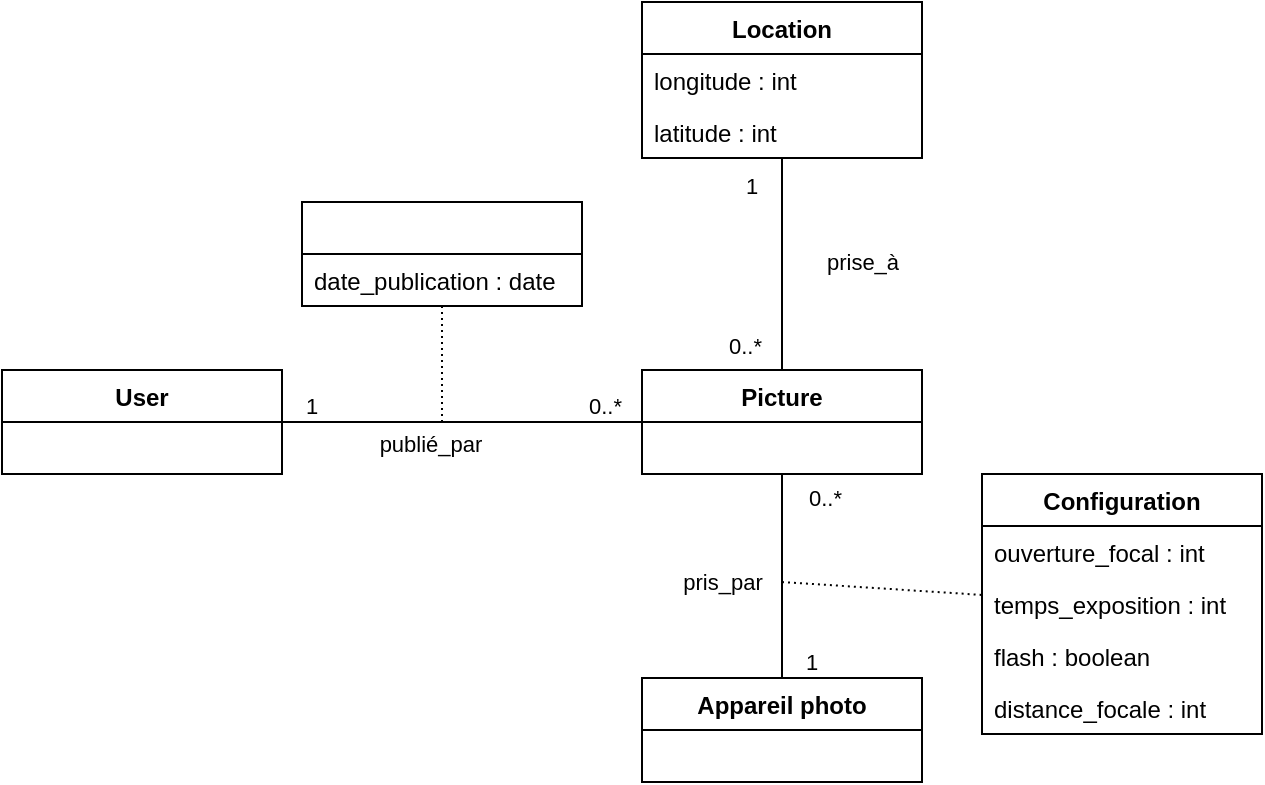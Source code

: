 <mxfile version="13.6.10" type="github">
  <diagram id="JUZ-aZVldM-WZ8tEQ8vl" name="Page-1">
    <mxGraphModel dx="865" dy="456" grid="1" gridSize="10" guides="1" tooltips="1" connect="1" arrows="1" fold="1" page="1" pageScale="1" pageWidth="827" pageHeight="1169" background="none" math="0" shadow="0">
      <root>
        <mxCell id="0" />
        <mxCell id="1" parent="0" />
        <mxCell id="FA4hYa32smkLxe0XhBhG-5" value="" style="endArrow=none;html=1;edgeStyle=orthogonalEdgeStyle;" edge="1" parent="1" source="FA4hYa32smkLxe0XhBhG-27" target="FA4hYa32smkLxe0XhBhG-58">
          <mxGeometry relative="1" as="geometry">
            <mxPoint x="300" y="256" as="sourcePoint" />
            <mxPoint x="520" y="260.0" as="targetPoint" />
          </mxGeometry>
        </mxCell>
        <mxCell id="FA4hYa32smkLxe0XhBhG-6" value="&lt;div&gt;1&lt;/div&gt;" style="edgeLabel;resizable=0;html=1;align=left;verticalAlign=bottom;" connectable="0" vertex="1" parent="FA4hYa32smkLxe0XhBhG-5">
          <mxGeometry x="-1" relative="1" as="geometry">
            <mxPoint x="10" as="offset" />
          </mxGeometry>
        </mxCell>
        <mxCell id="FA4hYa32smkLxe0XhBhG-7" value="0..*" style="edgeLabel;resizable=0;html=1;align=right;verticalAlign=bottom;" connectable="0" vertex="1" parent="FA4hYa32smkLxe0XhBhG-5">
          <mxGeometry x="1" relative="1" as="geometry">
            <mxPoint x="-10" as="offset" />
          </mxGeometry>
        </mxCell>
        <mxCell id="FA4hYa32smkLxe0XhBhG-8" value="publié_par" style="edgeLabel;html=1;align=center;verticalAlign=middle;resizable=0;points=[];" vertex="1" connectable="0" parent="FA4hYa32smkLxe0XhBhG-5">
          <mxGeometry x="-0.787" y="1" relative="1" as="geometry">
            <mxPoint x="55" y="11.42" as="offset" />
          </mxGeometry>
        </mxCell>
        <mxCell id="FA4hYa32smkLxe0XhBhG-11" value="" style="endArrow=none;html=1;rounded=0;dashed=1;dashPattern=1 2;" edge="1" parent="1" source="FA4hYa32smkLxe0XhBhG-53">
          <mxGeometry relative="1" as="geometry">
            <mxPoint x="420" y="190" as="sourcePoint" />
            <mxPoint x="270" y="260" as="targetPoint" />
          </mxGeometry>
        </mxCell>
        <mxCell id="FA4hYa32smkLxe0XhBhG-12" value="" style="resizable=0;html=1;align=right;verticalAlign=bottom;" connectable="0" vertex="1" parent="FA4hYa32smkLxe0XhBhG-11">
          <mxGeometry x="1" relative="1" as="geometry" />
        </mxCell>
        <mxCell id="FA4hYa32smkLxe0XhBhG-14" value="" style="endArrow=none;html=1;edgeStyle=orthogonalEdgeStyle;" edge="1" parent="1" source="FA4hYa32smkLxe0XhBhG-42" target="FA4hYa32smkLxe0XhBhG-58">
          <mxGeometry relative="1" as="geometry">
            <mxPoint x="580" y="420" as="sourcePoint" />
            <mxPoint x="590" y="290" as="targetPoint" />
          </mxGeometry>
        </mxCell>
        <mxCell id="FA4hYa32smkLxe0XhBhG-15" value="1" style="edgeLabel;resizable=0;html=1;align=left;verticalAlign=bottom;" connectable="0" vertex="1" parent="FA4hYa32smkLxe0XhBhG-14">
          <mxGeometry x="-1" relative="1" as="geometry">
            <mxPoint x="10" as="offset" />
          </mxGeometry>
        </mxCell>
        <mxCell id="FA4hYa32smkLxe0XhBhG-16" value="0..*" style="edgeLabel;resizable=0;html=1;align=right;verticalAlign=bottom;" connectable="0" vertex="1" parent="FA4hYa32smkLxe0XhBhG-14">
          <mxGeometry x="1" relative="1" as="geometry">
            <mxPoint x="30" y="20" as="offset" />
          </mxGeometry>
        </mxCell>
        <mxCell id="FA4hYa32smkLxe0XhBhG-59" value="pris_par" style="edgeLabel;html=1;align=center;verticalAlign=middle;resizable=0;points=[];" vertex="1" connectable="0" parent="FA4hYa32smkLxe0XhBhG-14">
          <mxGeometry x="0.276" y="1" relative="1" as="geometry">
            <mxPoint x="-29" y="17" as="offset" />
          </mxGeometry>
        </mxCell>
        <mxCell id="FA4hYa32smkLxe0XhBhG-18" value="" style="endArrow=none;html=1;rounded=0;dashed=1;dashPattern=1 2;" edge="1" parent="1" target="FA4hYa32smkLxe0XhBhG-22">
          <mxGeometry relative="1" as="geometry">
            <mxPoint x="440" y="340" as="sourcePoint" />
            <mxPoint x="687" y="357.139" as="targetPoint" />
          </mxGeometry>
        </mxCell>
        <mxCell id="FA4hYa32smkLxe0XhBhG-58" value="Picture" style="swimlane;fontStyle=1;childLayout=stackLayout;horizontal=1;startSize=26;fillColor=none;horizontalStack=0;resizeParent=1;resizeParentMax=0;resizeLast=0;collapsible=1;marginBottom=0;" vertex="1" parent="1">
          <mxGeometry x="370" y="234" width="140" height="52" as="geometry" />
        </mxCell>
        <mxCell id="FA4hYa32smkLxe0XhBhG-42" value="Appareil photo" style="swimlane;fontStyle=1;childLayout=stackLayout;horizontal=1;startSize=26;fillColor=none;horizontalStack=0;resizeParent=1;resizeParentMax=0;resizeLast=0;collapsible=1;marginBottom=0;" vertex="1" parent="1">
          <mxGeometry x="370" y="388" width="140" height="52" as="geometry" />
        </mxCell>
        <mxCell id="FA4hYa32smkLxe0XhBhG-22" value="Configuration" style="swimlane;fontStyle=1;childLayout=stackLayout;horizontal=1;startSize=26;fillColor=none;horizontalStack=0;resizeParent=1;resizeParentMax=0;resizeLast=0;collapsible=1;marginBottom=0;" vertex="1" parent="1">
          <mxGeometry x="540" y="286" width="140" height="130" as="geometry" />
        </mxCell>
        <mxCell id="FA4hYa32smkLxe0XhBhG-23" value="ouverture_focal : int" style="text;strokeColor=none;fillColor=none;align=left;verticalAlign=top;spacingLeft=4;spacingRight=4;overflow=hidden;rotatable=0;points=[[0,0.5],[1,0.5]];portConstraint=eastwest;" vertex="1" parent="FA4hYa32smkLxe0XhBhG-22">
          <mxGeometry y="26" width="140" height="26" as="geometry" />
        </mxCell>
        <mxCell id="FA4hYa32smkLxe0XhBhG-24" value="temps_exposition : int" style="text;strokeColor=none;fillColor=none;align=left;verticalAlign=top;spacingLeft=4;spacingRight=4;overflow=hidden;rotatable=0;points=[[0,0.5],[1,0.5]];portConstraint=eastwest;" vertex="1" parent="FA4hYa32smkLxe0XhBhG-22">
          <mxGeometry y="52" width="140" height="26" as="geometry" />
        </mxCell>
        <mxCell id="FA4hYa32smkLxe0XhBhG-25" value="flash : boolean" style="text;strokeColor=none;fillColor=none;align=left;verticalAlign=top;spacingLeft=4;spacingRight=4;overflow=hidden;rotatable=0;points=[[0,0.5],[1,0.5]];portConstraint=eastwest;" vertex="1" parent="FA4hYa32smkLxe0XhBhG-22">
          <mxGeometry y="78" width="140" height="26" as="geometry" />
        </mxCell>
        <mxCell id="FA4hYa32smkLxe0XhBhG-26" value="distance_focale : int" style="text;strokeColor=none;fillColor=none;align=left;verticalAlign=top;spacingLeft=4;spacingRight=4;overflow=hidden;rotatable=0;points=[[0,0.5],[1,0.5]];portConstraint=eastwest;" vertex="1" parent="FA4hYa32smkLxe0XhBhG-22">
          <mxGeometry y="104" width="140" height="26" as="geometry" />
        </mxCell>
        <mxCell id="FA4hYa32smkLxe0XhBhG-27" value="User" style="swimlane;fontStyle=1;childLayout=stackLayout;horizontal=1;startSize=26;fillColor=none;horizontalStack=0;resizeParent=1;resizeParentMax=0;resizeLast=0;collapsible=1;marginBottom=0;" vertex="1" parent="1">
          <mxGeometry x="50" y="234" width="140" height="52" as="geometry">
            <mxRectangle x="160" y="134" width="90" height="26" as="alternateBounds" />
          </mxGeometry>
        </mxCell>
        <mxCell id="FA4hYa32smkLxe0XhBhG-53" value="" style="swimlane;fontStyle=1;childLayout=stackLayout;horizontal=1;startSize=26;fillColor=none;horizontalStack=0;resizeParent=1;resizeParentMax=0;resizeLast=0;collapsible=1;marginBottom=0;align=center;" vertex="1" parent="1">
          <mxGeometry x="200" y="150" width="140" height="52" as="geometry" />
        </mxCell>
        <mxCell id="FA4hYa32smkLxe0XhBhG-54" value="date_publication : date" style="text;strokeColor=none;fillColor=none;align=left;verticalAlign=top;spacingLeft=4;spacingRight=4;overflow=hidden;rotatable=0;points=[[0,0.5],[1,0.5]];portConstraint=eastwest;" vertex="1" parent="FA4hYa32smkLxe0XhBhG-53">
          <mxGeometry y="26" width="140" height="26" as="geometry" />
        </mxCell>
        <mxCell id="FA4hYa32smkLxe0XhBhG-60" value="Location" style="swimlane;fontStyle=1;childLayout=stackLayout;horizontal=1;startSize=26;fillColor=none;horizontalStack=0;resizeParent=1;resizeParentMax=0;resizeLast=0;collapsible=1;marginBottom=0;" vertex="1" parent="1">
          <mxGeometry x="370" y="50" width="140" height="78" as="geometry" />
        </mxCell>
        <mxCell id="FA4hYa32smkLxe0XhBhG-61" value="longitude : int" style="text;strokeColor=none;fillColor=none;align=left;verticalAlign=top;spacingLeft=4;spacingRight=4;overflow=hidden;rotatable=0;points=[[0,0.5],[1,0.5]];portConstraint=eastwest;" vertex="1" parent="FA4hYa32smkLxe0XhBhG-60">
          <mxGeometry y="26" width="140" height="26" as="geometry" />
        </mxCell>
        <mxCell id="FA4hYa32smkLxe0XhBhG-62" value="latitude : int" style="text;strokeColor=none;fillColor=none;align=left;verticalAlign=top;spacingLeft=4;spacingRight=4;overflow=hidden;rotatable=0;points=[[0,0.5],[1,0.5]];portConstraint=eastwest;" vertex="1" parent="FA4hYa32smkLxe0XhBhG-60">
          <mxGeometry y="52" width="140" height="26" as="geometry" />
        </mxCell>
        <mxCell id="FA4hYa32smkLxe0XhBhG-63" value="" style="endArrow=none;html=1;edgeStyle=orthogonalEdgeStyle;" edge="1" parent="1" source="FA4hYa32smkLxe0XhBhG-60" target="FA4hYa32smkLxe0XhBhG-58">
          <mxGeometry relative="1" as="geometry">
            <mxPoint x="380" y="180.0" as="sourcePoint" />
            <mxPoint x="560" y="180.0" as="targetPoint" />
          </mxGeometry>
        </mxCell>
        <mxCell id="FA4hYa32smkLxe0XhBhG-64" value="&lt;div&gt;1&lt;/div&gt;" style="edgeLabel;resizable=0;html=1;align=left;verticalAlign=bottom;" connectable="0" vertex="1" parent="FA4hYa32smkLxe0XhBhG-63">
          <mxGeometry x="-1" relative="1" as="geometry">
            <mxPoint x="-20" y="22" as="offset" />
          </mxGeometry>
        </mxCell>
        <mxCell id="FA4hYa32smkLxe0XhBhG-65" value="0..*" style="edgeLabel;resizable=0;html=1;align=right;verticalAlign=bottom;" connectable="0" vertex="1" parent="FA4hYa32smkLxe0XhBhG-63">
          <mxGeometry x="1" relative="1" as="geometry">
            <mxPoint x="-10" y="-3.83" as="offset" />
          </mxGeometry>
        </mxCell>
        <mxCell id="FA4hYa32smkLxe0XhBhG-66" value="prise_à" style="edgeLabel;html=1;align=center;verticalAlign=middle;resizable=0;points=[];" vertex="1" connectable="0" parent="FA4hYa32smkLxe0XhBhG-63">
          <mxGeometry x="-0.787" y="1" relative="1" as="geometry">
            <mxPoint x="39" y="40.33" as="offset" />
          </mxGeometry>
        </mxCell>
      </root>
    </mxGraphModel>
  </diagram>
</mxfile>
